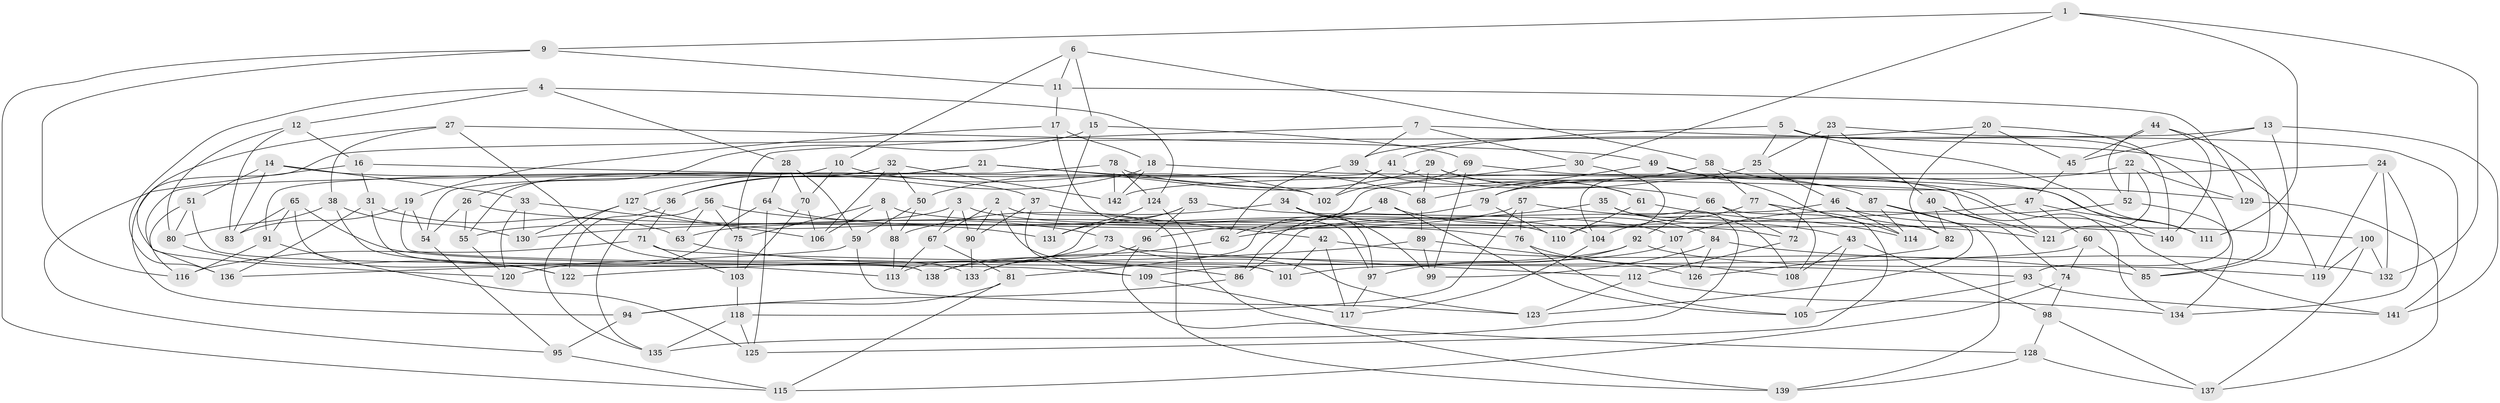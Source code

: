 // Generated by graph-tools (version 1.1) at 2025/26/03/09/25 03:26:50]
// undirected, 142 vertices, 284 edges
graph export_dot {
graph [start="1"]
  node [color=gray90,style=filled];
  1;
  2;
  3;
  4;
  5;
  6;
  7;
  8;
  9;
  10;
  11;
  12;
  13;
  14;
  15;
  16;
  17;
  18;
  19;
  20;
  21;
  22;
  23;
  24;
  25;
  26;
  27;
  28;
  29;
  30;
  31;
  32;
  33;
  34;
  35;
  36;
  37;
  38;
  39;
  40;
  41;
  42;
  43;
  44;
  45;
  46;
  47;
  48;
  49;
  50;
  51;
  52;
  53;
  54;
  55;
  56;
  57;
  58;
  59;
  60;
  61;
  62;
  63;
  64;
  65;
  66;
  67;
  68;
  69;
  70;
  71;
  72;
  73;
  74;
  75;
  76;
  77;
  78;
  79;
  80;
  81;
  82;
  83;
  84;
  85;
  86;
  87;
  88;
  89;
  90;
  91;
  92;
  93;
  94;
  95;
  96;
  97;
  98;
  99;
  100;
  101;
  102;
  103;
  104;
  105;
  106;
  107;
  108;
  109;
  110;
  111;
  112;
  113;
  114;
  115;
  116;
  117;
  118;
  119;
  120;
  121;
  122;
  123;
  124;
  125;
  126;
  127;
  128;
  129;
  130;
  131;
  132;
  133;
  134;
  135;
  136;
  137;
  138;
  139;
  140;
  141;
  142;
  1 -- 30;
  1 -- 9;
  1 -- 132;
  1 -- 111;
  2 -- 90;
  2 -- 101;
  2 -- 139;
  2 -- 67;
  3 -- 104;
  3 -- 90;
  3 -- 55;
  3 -- 67;
  4 -- 136;
  4 -- 124;
  4 -- 28;
  4 -- 12;
  5 -- 41;
  5 -- 93;
  5 -- 111;
  5 -- 25;
  6 -- 11;
  6 -- 10;
  6 -- 58;
  6 -- 15;
  7 -- 75;
  7 -- 119;
  7 -- 30;
  7 -- 39;
  8 -- 140;
  8 -- 75;
  8 -- 106;
  8 -- 88;
  9 -- 115;
  9 -- 11;
  9 -- 116;
  10 -- 136;
  10 -- 102;
  10 -- 70;
  11 -- 17;
  11 -- 129;
  12 -- 83;
  12 -- 16;
  12 -- 80;
  13 -- 94;
  13 -- 85;
  13 -- 45;
  13 -- 141;
  14 -- 37;
  14 -- 33;
  14 -- 51;
  14 -- 83;
  15 -- 26;
  15 -- 131;
  15 -- 69;
  16 -- 134;
  16 -- 95;
  16 -- 31;
  17 -- 18;
  17 -- 97;
  17 -- 19;
  18 -- 36;
  18 -- 142;
  18 -- 111;
  19 -- 83;
  19 -- 101;
  19 -- 54;
  20 -- 82;
  20 -- 39;
  20 -- 140;
  20 -- 45;
  21 -- 127;
  21 -- 68;
  21 -- 36;
  21 -- 102;
  22 -- 129;
  22 -- 52;
  22 -- 79;
  22 -- 121;
  23 -- 141;
  23 -- 72;
  23 -- 40;
  23 -- 25;
  24 -- 142;
  24 -- 134;
  24 -- 119;
  24 -- 132;
  25 -- 46;
  25 -- 104;
  26 -- 54;
  26 -- 76;
  26 -- 55;
  27 -- 120;
  27 -- 38;
  27 -- 49;
  27 -- 133;
  28 -- 59;
  28 -- 64;
  28 -- 70;
  29 -- 50;
  29 -- 68;
  29 -- 61;
  29 -- 87;
  30 -- 96;
  30 -- 110;
  31 -- 138;
  31 -- 63;
  31 -- 136;
  32 -- 50;
  32 -- 106;
  32 -- 55;
  32 -- 142;
  33 -- 106;
  33 -- 120;
  33 -- 130;
  34 -- 88;
  34 -- 99;
  34 -- 72;
  34 -- 97;
  35 -- 43;
  35 -- 62;
  35 -- 135;
  35 -- 108;
  36 -- 71;
  36 -- 122;
  37 -- 42;
  37 -- 109;
  37 -- 90;
  38 -- 113;
  38 -- 130;
  38 -- 80;
  39 -- 62;
  39 -- 61;
  40 -- 82;
  40 -- 121;
  40 -- 74;
  41 -- 66;
  41 -- 102;
  41 -- 54;
  42 -- 85;
  42 -- 101;
  42 -- 117;
  43 -- 105;
  43 -- 98;
  43 -- 108;
  44 -- 140;
  44 -- 45;
  44 -- 52;
  44 -- 85;
  45 -- 47;
  46 -- 100;
  46 -- 114;
  46 -- 86;
  47 -- 111;
  47 -- 60;
  47 -- 130;
  48 -- 62;
  48 -- 84;
  48 -- 81;
  48 -- 105;
  49 -- 114;
  49 -- 68;
  49 -- 121;
  50 -- 59;
  50 -- 88;
  51 -- 80;
  51 -- 116;
  51 -- 138;
  52 -- 107;
  52 -- 134;
  53 -- 107;
  53 -- 113;
  53 -- 131;
  53 -- 96;
  54 -- 95;
  55 -- 120;
  56 -- 135;
  56 -- 73;
  56 -- 63;
  56 -- 75;
  57 -- 63;
  57 -- 118;
  57 -- 121;
  57 -- 76;
  58 -- 79;
  58 -- 77;
  58 -- 129;
  59 -- 123;
  59 -- 136;
  60 -- 85;
  60 -- 74;
  60 -- 101;
  61 -- 114;
  61 -- 110;
  62 -- 133;
  63 -- 86;
  64 -- 125;
  64 -- 110;
  64 -- 120;
  65 -- 122;
  65 -- 91;
  65 -- 83;
  65 -- 109;
  66 -- 125;
  66 -- 92;
  66 -- 72;
  67 -- 113;
  67 -- 81;
  68 -- 89;
  69 -- 140;
  69 -- 102;
  69 -- 99;
  70 -- 106;
  70 -- 103;
  71 -- 116;
  71 -- 93;
  71 -- 103;
  72 -- 112;
  73 -- 112;
  73 -- 123;
  73 -- 138;
  74 -- 98;
  74 -- 115;
  75 -- 103;
  76 -- 105;
  76 -- 108;
  77 -- 108;
  77 -- 82;
  77 -- 104;
  78 -- 91;
  78 -- 142;
  78 -- 141;
  78 -- 124;
  79 -- 86;
  79 -- 110;
  80 -- 122;
  81 -- 115;
  81 -- 94;
  82 -- 126;
  84 -- 99;
  84 -- 126;
  84 -- 132;
  86 -- 94;
  87 -- 114;
  87 -- 123;
  87 -- 139;
  88 -- 113;
  89 -- 122;
  89 -- 99;
  89 -- 126;
  90 -- 133;
  91 -- 125;
  91 -- 116;
  92 -- 119;
  92 -- 138;
  92 -- 97;
  93 -- 141;
  93 -- 105;
  94 -- 95;
  95 -- 115;
  96 -- 128;
  96 -- 133;
  97 -- 117;
  98 -- 128;
  98 -- 137;
  100 -- 119;
  100 -- 137;
  100 -- 132;
  103 -- 118;
  104 -- 117;
  107 -- 109;
  107 -- 126;
  109 -- 117;
  112 -- 123;
  112 -- 134;
  118 -- 135;
  118 -- 125;
  124 -- 139;
  124 -- 131;
  127 -- 130;
  127 -- 135;
  127 -- 131;
  128 -- 137;
  128 -- 139;
  129 -- 137;
}
